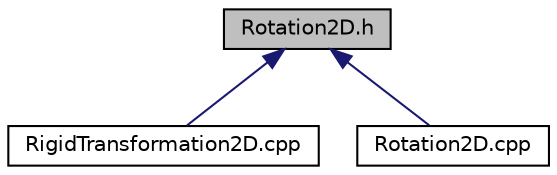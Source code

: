 digraph "Rotation2D.h"
{
  edge [fontname="Helvetica",fontsize="10",labelfontname="Helvetica",labelfontsize="10"];
  node [fontname="Helvetica",fontsize="10",shape=record];
  Node1 [label="Rotation2D.h",height=0.2,width=0.4,color="black", fillcolor="grey75", style="filled", fontcolor="black"];
  Node1 -> Node2 [dir="back",color="midnightblue",fontsize="10",style="solid",fontname="Helvetica"];
  Node2 [label="RigidTransformation2D.cpp",height=0.2,width=0.4,color="black", fillcolor="white", style="filled",URL="$RigidTransformation2D_8cpp.html"];
  Node1 -> Node3 [dir="back",color="midnightblue",fontsize="10",style="solid",fontname="Helvetica"];
  Node3 [label="Rotation2D.cpp",height=0.2,width=0.4,color="black", fillcolor="white", style="filled",URL="$Rotation2D_8cpp.html"];
}

